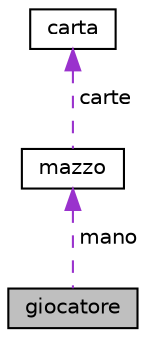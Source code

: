 digraph "giocatore"
{
  edge [fontname="Helvetica",fontsize="10",labelfontname="Helvetica",labelfontsize="10"];
  node [fontname="Helvetica",fontsize="10",shape=record];
  Node1 [label="giocatore",height=0.2,width=0.4,color="black", fillcolor="grey75", style="filled", fontcolor="black"];
  Node2 -> Node1 [dir="back",color="darkorchid3",fontsize="10",style="dashed",label=" mano" ,fontname="Helvetica"];
  Node2 [label="mazzo",height=0.2,width=0.4,color="black", fillcolor="white", style="filled",URL="$structmazzo.html",tooltip="Descrittore del mazzo. "];
  Node3 -> Node2 [dir="back",color="darkorchid3",fontsize="10",style="dashed",label=" carte" ,fontname="Helvetica"];
  Node3 [label="carta",height=0.2,width=0.4,color="black", fillcolor="white", style="filled",URL="$structcarta.html",tooltip="Struttura della singola carta. "];
}
